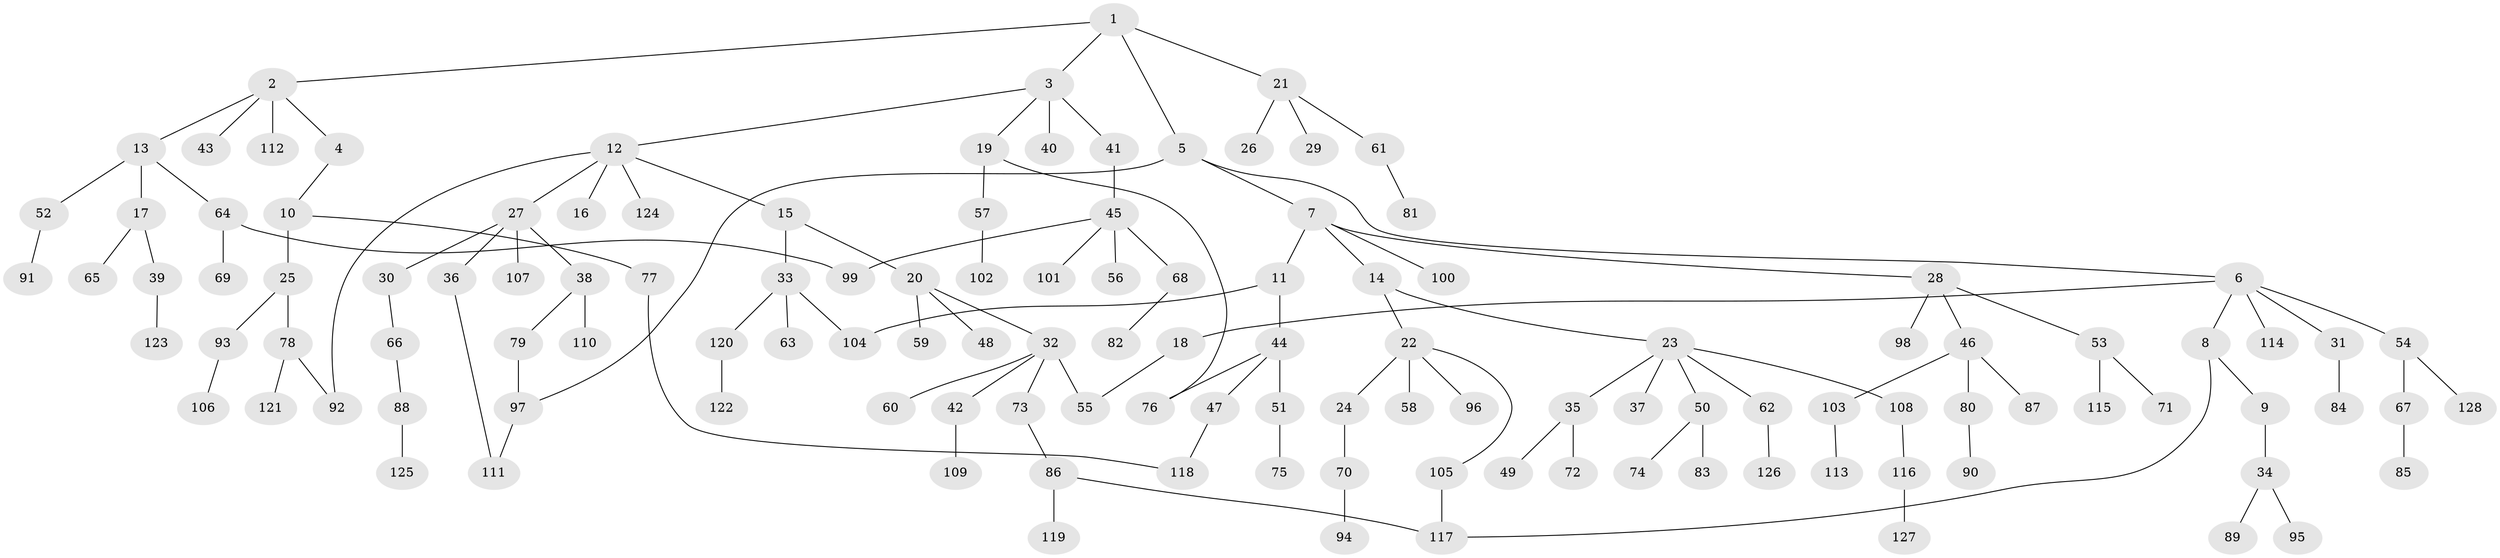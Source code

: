 // coarse degree distribution, {4: 0.07865168539325842, 5: 0.033707865168539325, 2: 0.23595505617977527, 7: 0.02247191011235955, 3: 0.14606741573033707, 6: 0.033707865168539325, 1: 0.449438202247191}
// Generated by graph-tools (version 1.1) at 2025/17/03/04/25 18:17:01]
// undirected, 128 vertices, 137 edges
graph export_dot {
graph [start="1"]
  node [color=gray90,style=filled];
  1;
  2;
  3;
  4;
  5;
  6;
  7;
  8;
  9;
  10;
  11;
  12;
  13;
  14;
  15;
  16;
  17;
  18;
  19;
  20;
  21;
  22;
  23;
  24;
  25;
  26;
  27;
  28;
  29;
  30;
  31;
  32;
  33;
  34;
  35;
  36;
  37;
  38;
  39;
  40;
  41;
  42;
  43;
  44;
  45;
  46;
  47;
  48;
  49;
  50;
  51;
  52;
  53;
  54;
  55;
  56;
  57;
  58;
  59;
  60;
  61;
  62;
  63;
  64;
  65;
  66;
  67;
  68;
  69;
  70;
  71;
  72;
  73;
  74;
  75;
  76;
  77;
  78;
  79;
  80;
  81;
  82;
  83;
  84;
  85;
  86;
  87;
  88;
  89;
  90;
  91;
  92;
  93;
  94;
  95;
  96;
  97;
  98;
  99;
  100;
  101;
  102;
  103;
  104;
  105;
  106;
  107;
  108;
  109;
  110;
  111;
  112;
  113;
  114;
  115;
  116;
  117;
  118;
  119;
  120;
  121;
  122;
  123;
  124;
  125;
  126;
  127;
  128;
  1 -- 2;
  1 -- 3;
  1 -- 5;
  1 -- 21;
  2 -- 4;
  2 -- 13;
  2 -- 43;
  2 -- 112;
  3 -- 12;
  3 -- 19;
  3 -- 40;
  3 -- 41;
  4 -- 10;
  5 -- 6;
  5 -- 7;
  5 -- 97;
  6 -- 8;
  6 -- 18;
  6 -- 31;
  6 -- 54;
  6 -- 114;
  7 -- 11;
  7 -- 14;
  7 -- 28;
  7 -- 100;
  8 -- 9;
  8 -- 117;
  9 -- 34;
  10 -- 25;
  10 -- 77;
  11 -- 44;
  11 -- 104;
  12 -- 15;
  12 -- 16;
  12 -- 27;
  12 -- 92;
  12 -- 124;
  13 -- 17;
  13 -- 52;
  13 -- 64;
  14 -- 22;
  14 -- 23;
  15 -- 20;
  15 -- 33;
  17 -- 39;
  17 -- 65;
  18 -- 55;
  19 -- 57;
  19 -- 76;
  20 -- 32;
  20 -- 48;
  20 -- 59;
  21 -- 26;
  21 -- 29;
  21 -- 61;
  22 -- 24;
  22 -- 58;
  22 -- 96;
  22 -- 105;
  23 -- 35;
  23 -- 37;
  23 -- 50;
  23 -- 62;
  23 -- 108;
  24 -- 70;
  25 -- 78;
  25 -- 93;
  27 -- 30;
  27 -- 36;
  27 -- 38;
  27 -- 107;
  28 -- 46;
  28 -- 53;
  28 -- 98;
  30 -- 66;
  31 -- 84;
  32 -- 42;
  32 -- 55;
  32 -- 60;
  32 -- 73;
  33 -- 63;
  33 -- 120;
  33 -- 104;
  34 -- 89;
  34 -- 95;
  35 -- 49;
  35 -- 72;
  36 -- 111;
  38 -- 79;
  38 -- 110;
  39 -- 123;
  41 -- 45;
  42 -- 109;
  44 -- 47;
  44 -- 51;
  44 -- 76;
  45 -- 56;
  45 -- 68;
  45 -- 99;
  45 -- 101;
  46 -- 80;
  46 -- 87;
  46 -- 103;
  47 -- 118;
  50 -- 74;
  50 -- 83;
  51 -- 75;
  52 -- 91;
  53 -- 71;
  53 -- 115;
  54 -- 67;
  54 -- 128;
  57 -- 102;
  61 -- 81;
  62 -- 126;
  64 -- 69;
  64 -- 99;
  66 -- 88;
  67 -- 85;
  68 -- 82;
  70 -- 94;
  73 -- 86;
  77 -- 118;
  78 -- 121;
  78 -- 92;
  79 -- 97;
  80 -- 90;
  86 -- 117;
  86 -- 119;
  88 -- 125;
  93 -- 106;
  97 -- 111;
  103 -- 113;
  105 -- 117;
  108 -- 116;
  116 -- 127;
  120 -- 122;
}

